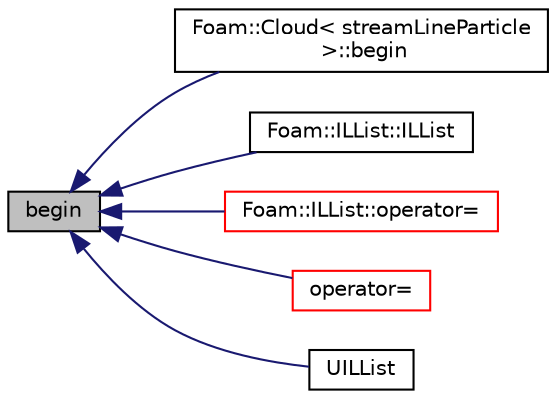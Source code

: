digraph "begin"
{
  bgcolor="transparent";
  edge [fontname="Helvetica",fontsize="10",labelfontname="Helvetica",labelfontsize="10"];
  node [fontname="Helvetica",fontsize="10",shape=record];
  rankdir="LR";
  Node4993 [label="begin",height=0.2,width=0.4,color="black", fillcolor="grey75", style="filled", fontcolor="black"];
  Node4993 -> Node4994 [dir="back",color="midnightblue",fontsize="10",style="solid",fontname="Helvetica"];
  Node4994 [label="Foam::Cloud\< streamLineParticle\l \>::begin",height=0.2,width=0.4,color="black",URL="$a24697.html#ac2ad3d33090bfef9359167638d419fda"];
  Node4993 -> Node4995 [dir="back",color="midnightblue",fontsize="10",style="solid",fontname="Helvetica"];
  Node4995 [label="Foam::ILList::ILList",height=0.2,width=0.4,color="black",URL="$a26901.html#a9fe64e410d43c4e1ff806fb32c5a2819",tooltip="Construct as copy. "];
  Node4993 -> Node4996 [dir="back",color="midnightblue",fontsize="10",style="solid",fontname="Helvetica"];
  Node4996 [label="Foam::ILList::operator=",height=0.2,width=0.4,color="red",URL="$a26901.html#afd9ddd19ae990f5745f3a7aa56c9237f",tooltip="Assignment operator. "];
  Node4993 -> Node4998 [dir="back",color="midnightblue",fontsize="10",style="solid",fontname="Helvetica"];
  Node4998 [label="operator=",height=0.2,width=0.4,color="red",URL="$a26933.html#a1167735e4299bc1631f8316ee8d7880b"];
  Node4993 -> Node5000 [dir="back",color="midnightblue",fontsize="10",style="solid",fontname="Helvetica"];
  Node5000 [label="UILList",height=0.2,width=0.4,color="black",URL="$a26933.html#a8ad03ee7d8d9cb1fc8ced0e44baa43d2",tooltip="Construct as copy. "];
}
